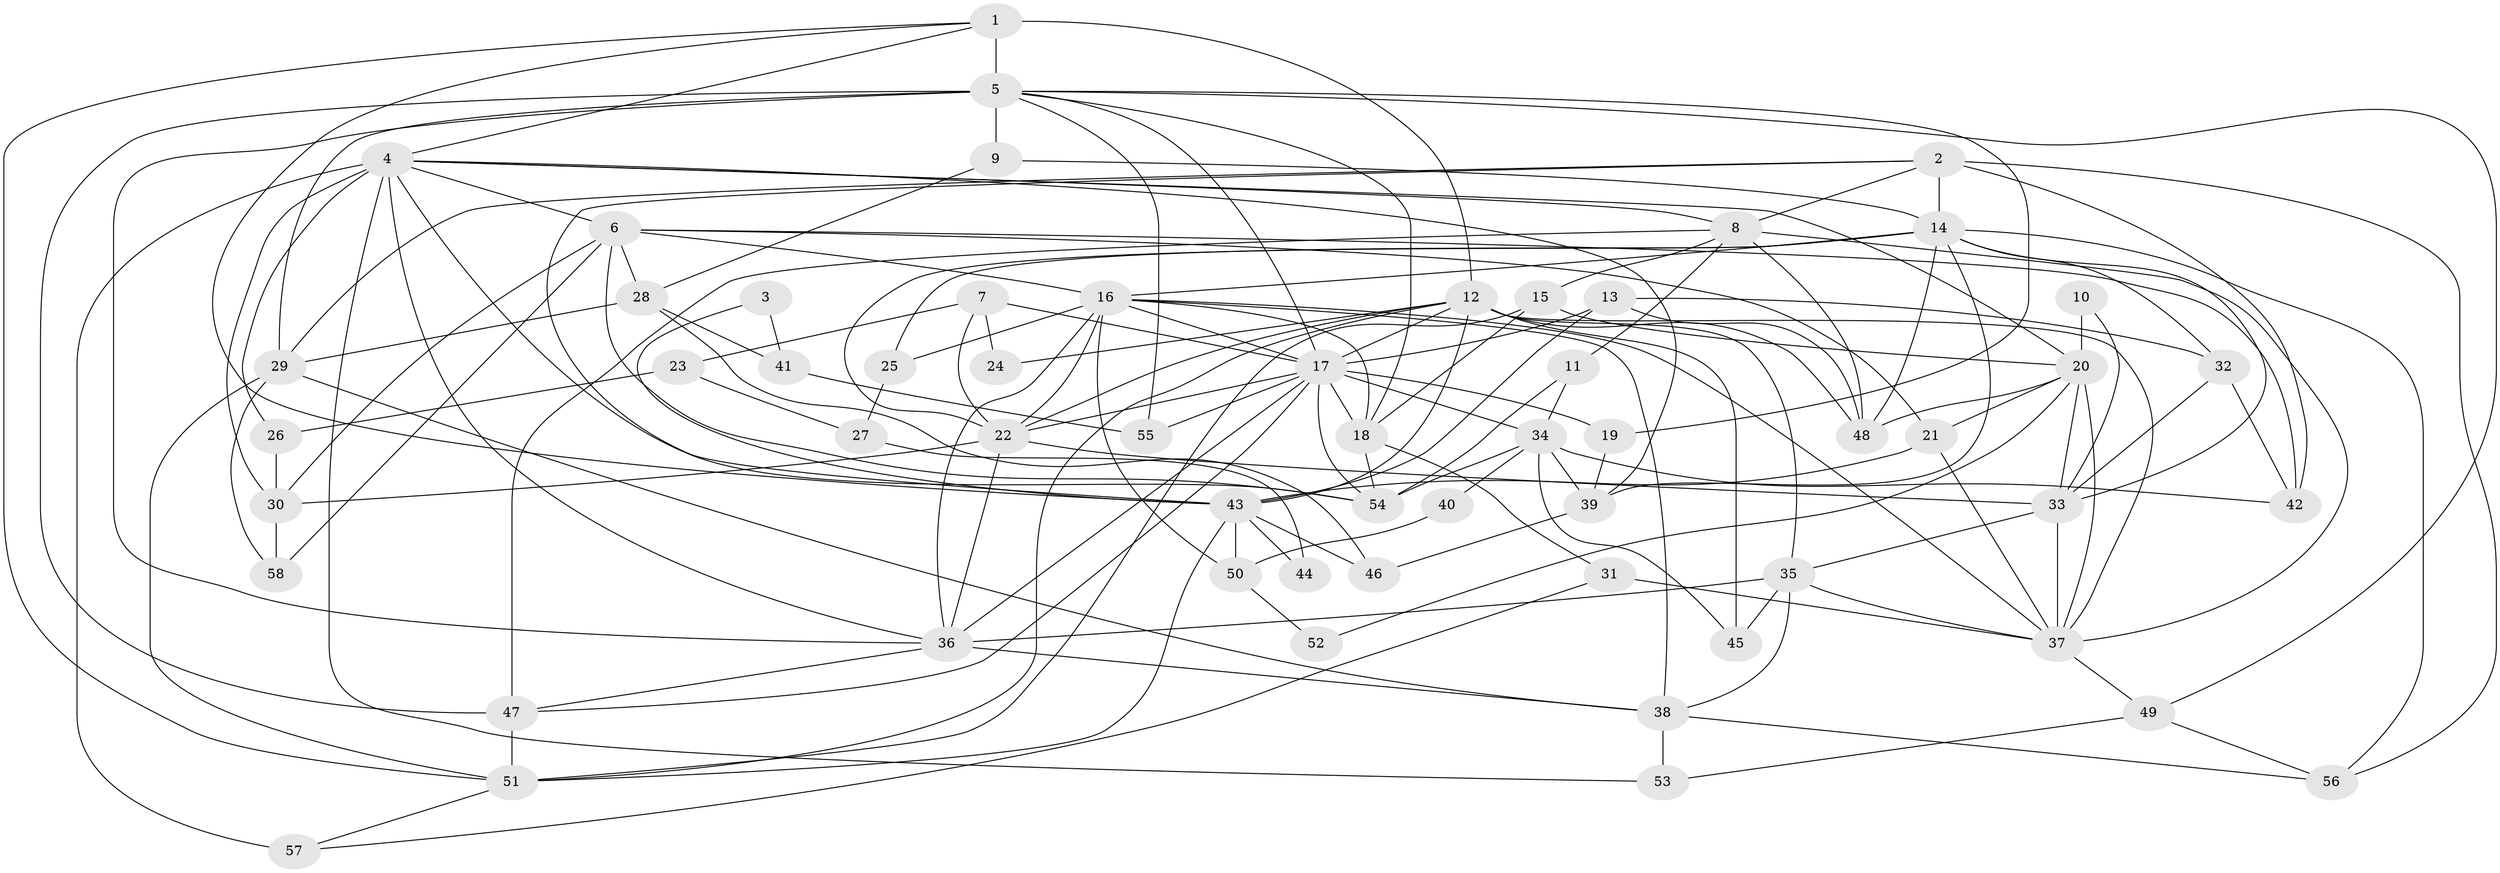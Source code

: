 // original degree distribution, {4: 0.33043478260869563, 2: 0.12173913043478261, 3: 0.25217391304347825, 5: 0.14782608695652175, 7: 0.05217391304347826, 6: 0.09565217391304348}
// Generated by graph-tools (version 1.1) at 2025/36/03/09/25 02:36:06]
// undirected, 58 vertices, 151 edges
graph export_dot {
graph [start="1"]
  node [color=gray90,style=filled];
  1;
  2;
  3;
  4;
  5;
  6;
  7;
  8;
  9;
  10;
  11;
  12;
  13;
  14;
  15;
  16;
  17;
  18;
  19;
  20;
  21;
  22;
  23;
  24;
  25;
  26;
  27;
  28;
  29;
  30;
  31;
  32;
  33;
  34;
  35;
  36;
  37;
  38;
  39;
  40;
  41;
  42;
  43;
  44;
  45;
  46;
  47;
  48;
  49;
  50;
  51;
  52;
  53;
  54;
  55;
  56;
  57;
  58;
  1 -- 4 [weight=1.0];
  1 -- 5 [weight=3.0];
  1 -- 12 [weight=1.0];
  1 -- 43 [weight=1.0];
  1 -- 51 [weight=1.0];
  2 -- 8 [weight=1.0];
  2 -- 14 [weight=3.0];
  2 -- 29 [weight=2.0];
  2 -- 42 [weight=1.0];
  2 -- 43 [weight=1.0];
  2 -- 56 [weight=1.0];
  3 -- 41 [weight=1.0];
  3 -- 43 [weight=1.0];
  4 -- 6 [weight=1.0];
  4 -- 8 [weight=1.0];
  4 -- 20 [weight=1.0];
  4 -- 26 [weight=1.0];
  4 -- 30 [weight=1.0];
  4 -- 36 [weight=1.0];
  4 -- 39 [weight=1.0];
  4 -- 53 [weight=1.0];
  4 -- 54 [weight=1.0];
  4 -- 57 [weight=2.0];
  5 -- 9 [weight=1.0];
  5 -- 17 [weight=1.0];
  5 -- 18 [weight=1.0];
  5 -- 19 [weight=2.0];
  5 -- 29 [weight=2.0];
  5 -- 36 [weight=1.0];
  5 -- 47 [weight=1.0];
  5 -- 49 [weight=1.0];
  5 -- 55 [weight=1.0];
  6 -- 16 [weight=1.0];
  6 -- 21 [weight=1.0];
  6 -- 28 [weight=1.0];
  6 -- 30 [weight=1.0];
  6 -- 42 [weight=1.0];
  6 -- 54 [weight=1.0];
  6 -- 58 [weight=1.0];
  7 -- 17 [weight=1.0];
  7 -- 22 [weight=1.0];
  7 -- 23 [weight=1.0];
  7 -- 24 [weight=1.0];
  8 -- 11 [weight=1.0];
  8 -- 15 [weight=1.0];
  8 -- 37 [weight=1.0];
  8 -- 47 [weight=2.0];
  8 -- 48 [weight=1.0];
  9 -- 14 [weight=1.0];
  9 -- 28 [weight=1.0];
  10 -- 20 [weight=2.0];
  10 -- 33 [weight=1.0];
  11 -- 34 [weight=1.0];
  11 -- 54 [weight=2.0];
  12 -- 17 [weight=1.0];
  12 -- 22 [weight=1.0];
  12 -- 24 [weight=1.0];
  12 -- 35 [weight=1.0];
  12 -- 37 [weight=1.0];
  12 -- 43 [weight=1.0];
  12 -- 45 [weight=1.0];
  12 -- 48 [weight=1.0];
  12 -- 51 [weight=1.0];
  13 -- 17 [weight=1.0];
  13 -- 32 [weight=1.0];
  13 -- 43 [weight=1.0];
  13 -- 48 [weight=1.0];
  14 -- 16 [weight=1.0];
  14 -- 22 [weight=1.0];
  14 -- 25 [weight=1.0];
  14 -- 32 [weight=1.0];
  14 -- 33 [weight=1.0];
  14 -- 39 [weight=1.0];
  14 -- 48 [weight=2.0];
  14 -- 56 [weight=1.0];
  15 -- 18 [weight=1.0];
  15 -- 20 [weight=1.0];
  15 -- 51 [weight=1.0];
  16 -- 17 [weight=1.0];
  16 -- 18 [weight=1.0];
  16 -- 22 [weight=1.0];
  16 -- 25 [weight=2.0];
  16 -- 36 [weight=1.0];
  16 -- 37 [weight=1.0];
  16 -- 38 [weight=1.0];
  16 -- 50 [weight=1.0];
  17 -- 18 [weight=1.0];
  17 -- 19 [weight=1.0];
  17 -- 22 [weight=1.0];
  17 -- 34 [weight=1.0];
  17 -- 36 [weight=1.0];
  17 -- 47 [weight=1.0];
  17 -- 54 [weight=1.0];
  17 -- 55 [weight=1.0];
  18 -- 31 [weight=1.0];
  18 -- 54 [weight=1.0];
  19 -- 39 [weight=1.0];
  20 -- 21 [weight=1.0];
  20 -- 33 [weight=2.0];
  20 -- 37 [weight=1.0];
  20 -- 48 [weight=1.0];
  20 -- 52 [weight=1.0];
  21 -- 37 [weight=1.0];
  21 -- 43 [weight=1.0];
  22 -- 30 [weight=1.0];
  22 -- 33 [weight=1.0];
  22 -- 36 [weight=2.0];
  23 -- 26 [weight=1.0];
  23 -- 27 [weight=1.0];
  25 -- 27 [weight=1.0];
  26 -- 30 [weight=1.0];
  27 -- 44 [weight=1.0];
  28 -- 29 [weight=1.0];
  28 -- 41 [weight=1.0];
  28 -- 46 [weight=1.0];
  29 -- 38 [weight=1.0];
  29 -- 51 [weight=1.0];
  29 -- 58 [weight=1.0];
  30 -- 58 [weight=1.0];
  31 -- 37 [weight=1.0];
  31 -- 57 [weight=1.0];
  32 -- 33 [weight=1.0];
  32 -- 42 [weight=1.0];
  33 -- 35 [weight=1.0];
  33 -- 37 [weight=1.0];
  34 -- 39 [weight=1.0];
  34 -- 40 [weight=1.0];
  34 -- 42 [weight=1.0];
  34 -- 45 [weight=1.0];
  34 -- 54 [weight=1.0];
  35 -- 36 [weight=1.0];
  35 -- 37 [weight=1.0];
  35 -- 38 [weight=1.0];
  35 -- 45 [weight=1.0];
  36 -- 38 [weight=1.0];
  36 -- 47 [weight=1.0];
  37 -- 49 [weight=1.0];
  38 -- 53 [weight=1.0];
  38 -- 56 [weight=1.0];
  39 -- 46 [weight=1.0];
  40 -- 50 [weight=1.0];
  41 -- 55 [weight=1.0];
  43 -- 44 [weight=1.0];
  43 -- 46 [weight=1.0];
  43 -- 50 [weight=1.0];
  43 -- 51 [weight=1.0];
  47 -- 51 [weight=1.0];
  49 -- 53 [weight=1.0];
  49 -- 56 [weight=1.0];
  50 -- 52 [weight=1.0];
  51 -- 57 [weight=1.0];
}
